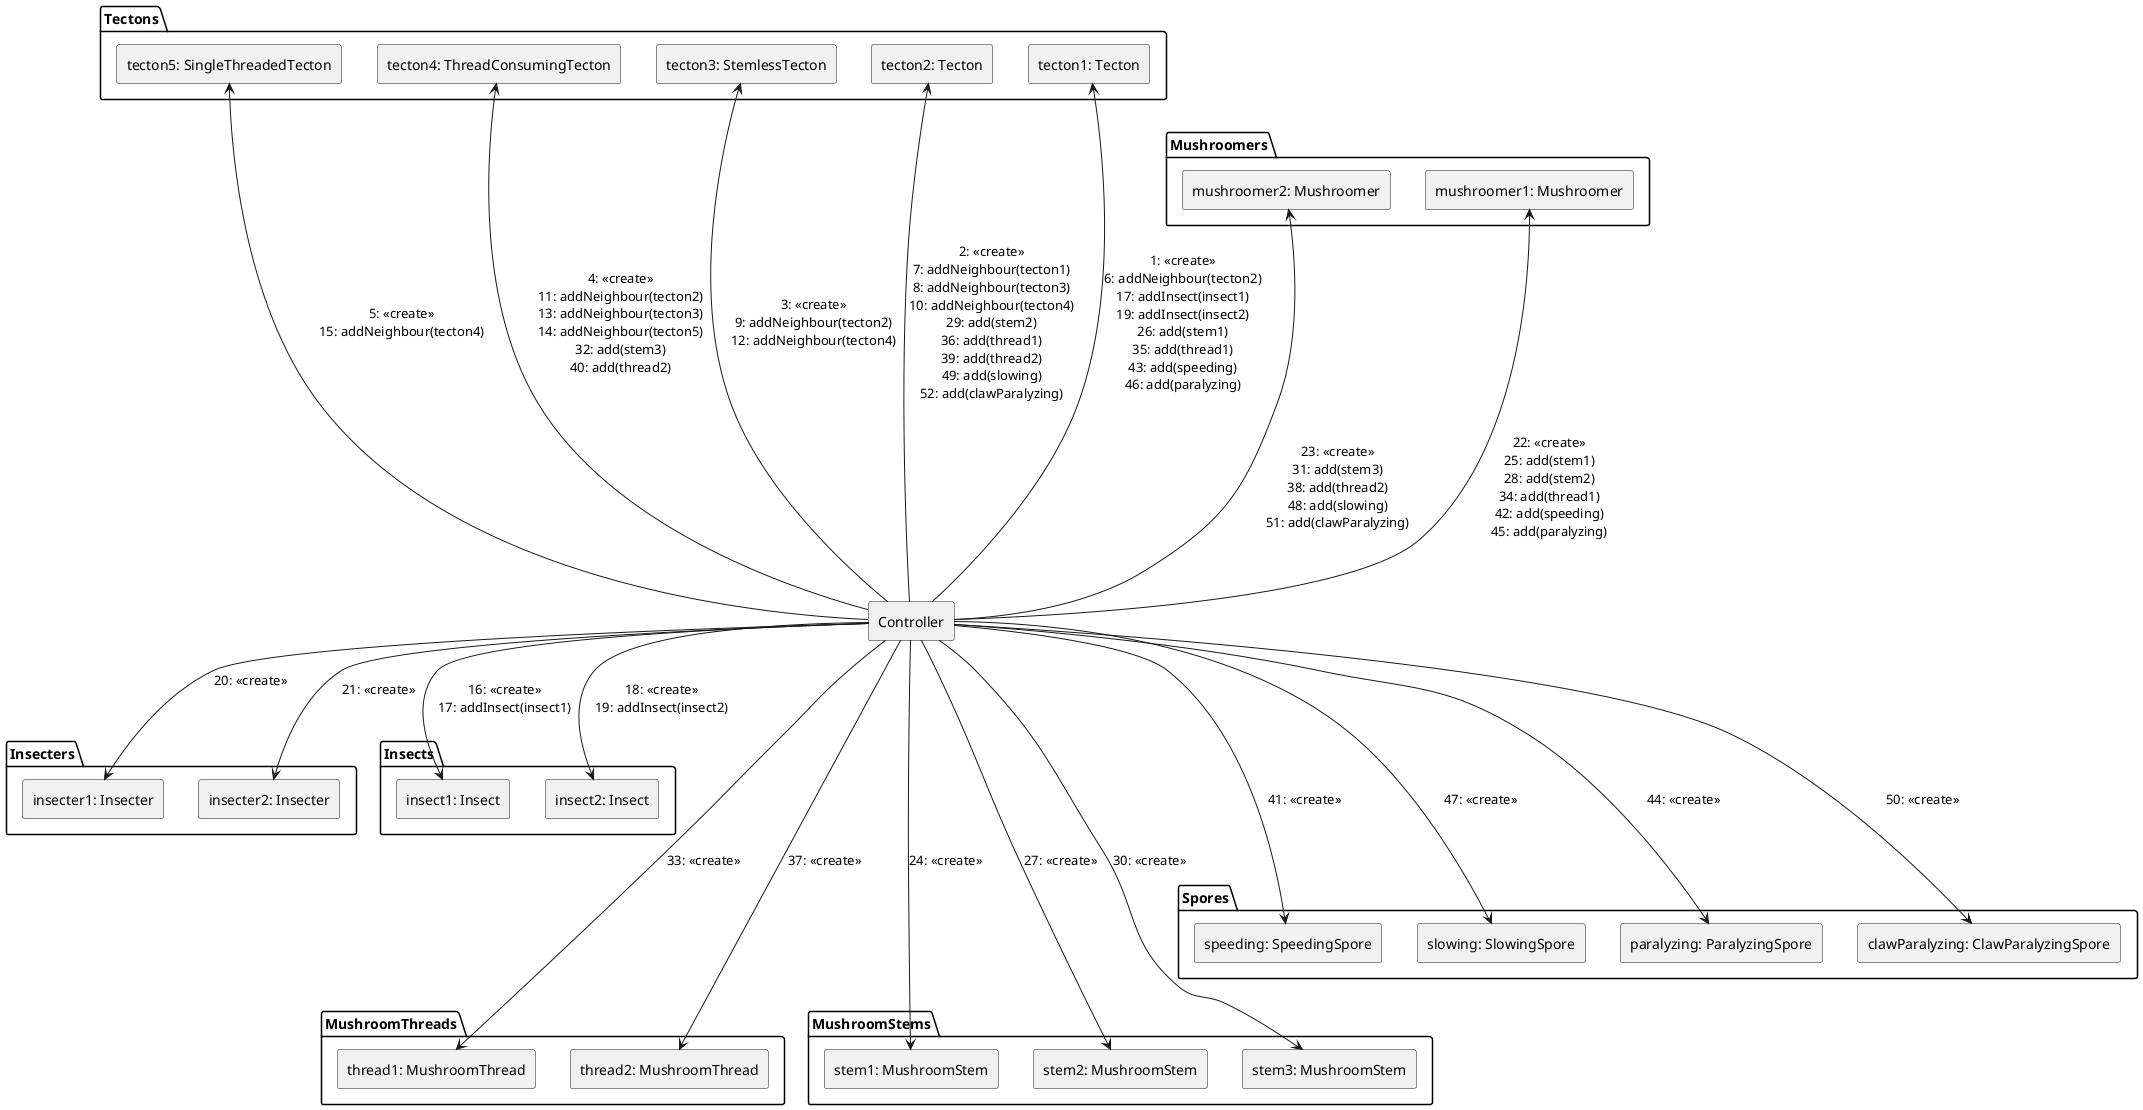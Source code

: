 @startuml Communication diagram

rectangle "Controller" as Controller

package "Tectons" {
    rectangle "tecton1: Tecton" as tecton1
    rectangle "tecton2: Tecton" as tecton2
    rectangle "tecton3: StemlessTecton" as tecton3
    rectangle "tecton4: ThreadConsumingTecton" as tecton4
    rectangle "tecton5: SingleThreadedTecton" as tecton5
}

package "Insecters" {
    rectangle "insecter1: Insecter" as insecter1
    rectangle "insecter2: Insecter" as insecter2
}

package "Mushroomers" {
    rectangle "mushroomer1: Mushroomer" as mushroomer1
    rectangle "mushroomer2: Mushroomer" as mushroomer2
}

package "Insects" {
    rectangle "insect1: Insect" as insect1
    rectangle "insect2: Insect" as insect2
}

package "MushroomThreads" {
    rectangle "thread1: MushroomThread" as thread1
    rectangle "thread2: MushroomThread" as thread2
}

package "MushroomStems" {
    rectangle "stem1: MushroomStem" as stem1
    rectangle "stem2: MushroomStem" as stem2
    rectangle "stem3: MushroomStem" as stem3
}

package "Spores" {
    rectangle "speeding: SpeedingSpore" as speeding
    rectangle "slowing: SlowingSpore" as slowing
    rectangle "paralyzing: ParalyzingSpore" as paralyzing
    rectangle "clawParalyzing: ClawParalyzingSpore" as clawParalyzing
}

' Creating tectons and assigning neighbors
Controller -up---> tecton1 : 1: <<create>>\n6: addNeighbour(tecton2)\n17: addInsect(insect1)\n19: addInsect(insect2)\n26: add(stem1)\n35: add(thread1)\n43: add(speeding)\n46: add(paralyzing)
Controller -up---> tecton2 : 2: <<create>>\n7: addNeighbour(tecton1)\n8: addNeighbour(tecton3)\n10: addNeighbour(tecton4)\n29: add(stem2)\n36: add(thread1)\n39: add(thread2)\n49: add(slowing)\n52: add(clawParalyzing)
Controller -up---> tecton3 : 3: <<create>>\n9: addNeighbour(tecton2)\n12: addNeighbour(tecton4)
Controller -up---> tecton4 : 4: <<create>>\n11: addNeighbour(tecton2)\n13: addNeighbour(tecton3)\n14: addNeighbour(tecton5)\n32: add(stem3)\n40: add(thread2)
Controller -up---> tecton5 : 5: <<create>>\n15: addNeighbour(tecton4)

' Creating insects and adding them to tectons
Controller --> insect1 : 16: <<create>>\n17: addInsect(insect1) 
Controller --> insect2 : 18: <<create>>\n19: addInsect(insect2)

' Creating players
Controller --> insecter1 : 20: <<create>>\n\n
Controller --> insecter2 : 21: <<create>>\n
Controller -up--> mushroomer1 : 22: <<create>>\n25: add(stem1)\n28: add(stem2)\n34: add(thread1)\n42: add(speeding)\n45: add(paralyzing)
Controller -up--> mushroomer2 : 23: <<create>>\n31: add(stem3)\n38: add(thread2)\n48: add(slowing)\n51: add(clawParalyzing)

' Creating stems and adding them
Controller ----> stem1 : 24: <<create>>
Controller ----> stem2 : 27: <<create>>
Controller ----> stem3 : 30: <<create>>

' Creating threads and adding them
Controller ----> thread1 : 33: <<create>>
Controller ----> thread2 : 37: <<create>>

' Creating spores and adding them
Controller ---> speeding : 41: <<create>>
Controller ---> paralyzing : 44: <<create>>
Controller ---> slowing : 47: <<create>>
Controller ---> clawParalyzing : 50: <<create>>

@enduml
